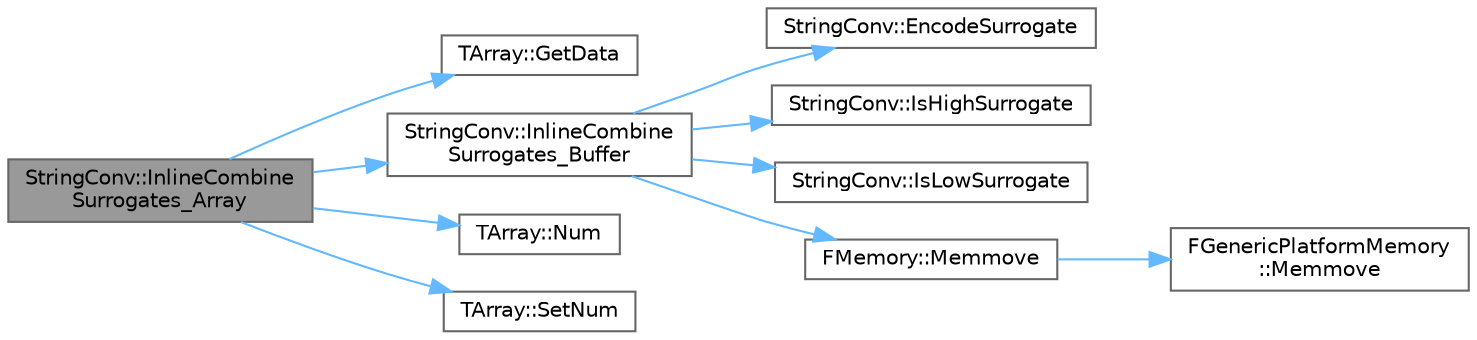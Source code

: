 digraph "StringConv::InlineCombineSurrogates_Array"
{
 // INTERACTIVE_SVG=YES
 // LATEX_PDF_SIZE
  bgcolor="transparent";
  edge [fontname=Helvetica,fontsize=10,labelfontname=Helvetica,labelfontsize=10];
  node [fontname=Helvetica,fontsize=10,shape=box,height=0.2,width=0.4];
  rankdir="LR";
  Node1 [id="Node000001",label="StringConv::InlineCombine\lSurrogates_Array",height=0.2,width=0.4,color="gray40", fillcolor="grey60", style="filled", fontcolor="black",tooltip="Inline combine any UTF-16 surrogate pairs in the given null-terminated TCHAR array."];
  Node1 -> Node2 [id="edge1_Node000001_Node000002",color="steelblue1",style="solid",tooltip=" "];
  Node2 [id="Node000002",label="TArray::GetData",height=0.2,width=0.4,color="grey40", fillcolor="white", style="filled",URL="$d4/d52/classTArray.html#a5b7af561ae2c8731aca5c33c736fb4f2",tooltip="Helper function for returning a typed pointer to the first array entry."];
  Node1 -> Node3 [id="edge2_Node000001_Node000003",color="steelblue1",style="solid",tooltip=" "];
  Node3 [id="Node000003",label="StringConv::InlineCombine\lSurrogates_Buffer",height=0.2,width=0.4,color="grey40", fillcolor="white", style="filled",URL="$d5/dbd/namespaceStringConv.html#a11561dfc20a774efccbbeb17fa273475",tooltip="Inline combine any UTF-16 surrogate pairs in the given null-terminated character buffer,..."];
  Node3 -> Node4 [id="edge3_Node000003_Node000004",color="steelblue1",style="solid",tooltip=" "];
  Node4 [id="Node000004",label="StringConv::EncodeSurrogate",height=0.2,width=0.4,color="grey40", fillcolor="white", style="filled",URL="$d5/dbd/namespaceStringConv.html#a0a410dac57c7c1c54d67c5c8e91e656d",tooltip=" "];
  Node3 -> Node5 [id="edge4_Node000003_Node000005",color="steelblue1",style="solid",tooltip=" "];
  Node5 [id="Node000005",label="StringConv::IsHighSurrogate",height=0.2,width=0.4,color="grey40", fillcolor="white", style="filled",URL="$d5/dbd/namespaceStringConv.html#a74570c1cc445b3be9169f7e6e8f16db6",tooltip="Is the provided Codepoint within the range of the high-surrogates?"];
  Node3 -> Node6 [id="edge5_Node000003_Node000006",color="steelblue1",style="solid",tooltip=" "];
  Node6 [id="Node000006",label="StringConv::IsLowSurrogate",height=0.2,width=0.4,color="grey40", fillcolor="white", style="filled",URL="$d5/dbd/namespaceStringConv.html#aa6f8af550c617b96a58429e61eb9b1a8",tooltip="Is the provided Codepoint within the range of the low-surrogates?"];
  Node3 -> Node7 [id="edge6_Node000003_Node000007",color="steelblue1",style="solid",tooltip=" "];
  Node7 [id="Node000007",label="FMemory::Memmove",height=0.2,width=0.4,color="grey40", fillcolor="white", style="filled",URL="$de/d4a/structFMemory.html#a79d3be0945272bfb7e90a7f627c417e4",tooltip=" "];
  Node7 -> Node8 [id="edge7_Node000007_Node000008",color="steelblue1",style="solid",tooltip=" "];
  Node8 [id="Node000008",label="FGenericPlatformMemory\l::Memmove",height=0.2,width=0.4,color="grey40", fillcolor="white", style="filled",URL="$d3/dfd/structFGenericPlatformMemory.html#a6764c99e53febebbd69236190a4675bd",tooltip="Copies count bytes of characters from Src to Dest."];
  Node1 -> Node9 [id="edge8_Node000001_Node000009",color="steelblue1",style="solid",tooltip=" "];
  Node9 [id="Node000009",label="TArray::Num",height=0.2,width=0.4,color="grey40", fillcolor="white", style="filled",URL="$d4/d52/classTArray.html#adcbf9ca48677a9c0c3830cd862dd40d8",tooltip="Returns number of elements in array."];
  Node1 -> Node10 [id="edge9_Node000001_Node000010",color="steelblue1",style="solid",tooltip=" "];
  Node10 [id="Node000010",label="TArray::SetNum",height=0.2,width=0.4,color="grey40", fillcolor="white", style="filled",URL="$d4/d52/classTArray.html#a38b903bce3a5367f41d2268ee6a58d0a",tooltip="Resizes array to given number of elements."];
}

